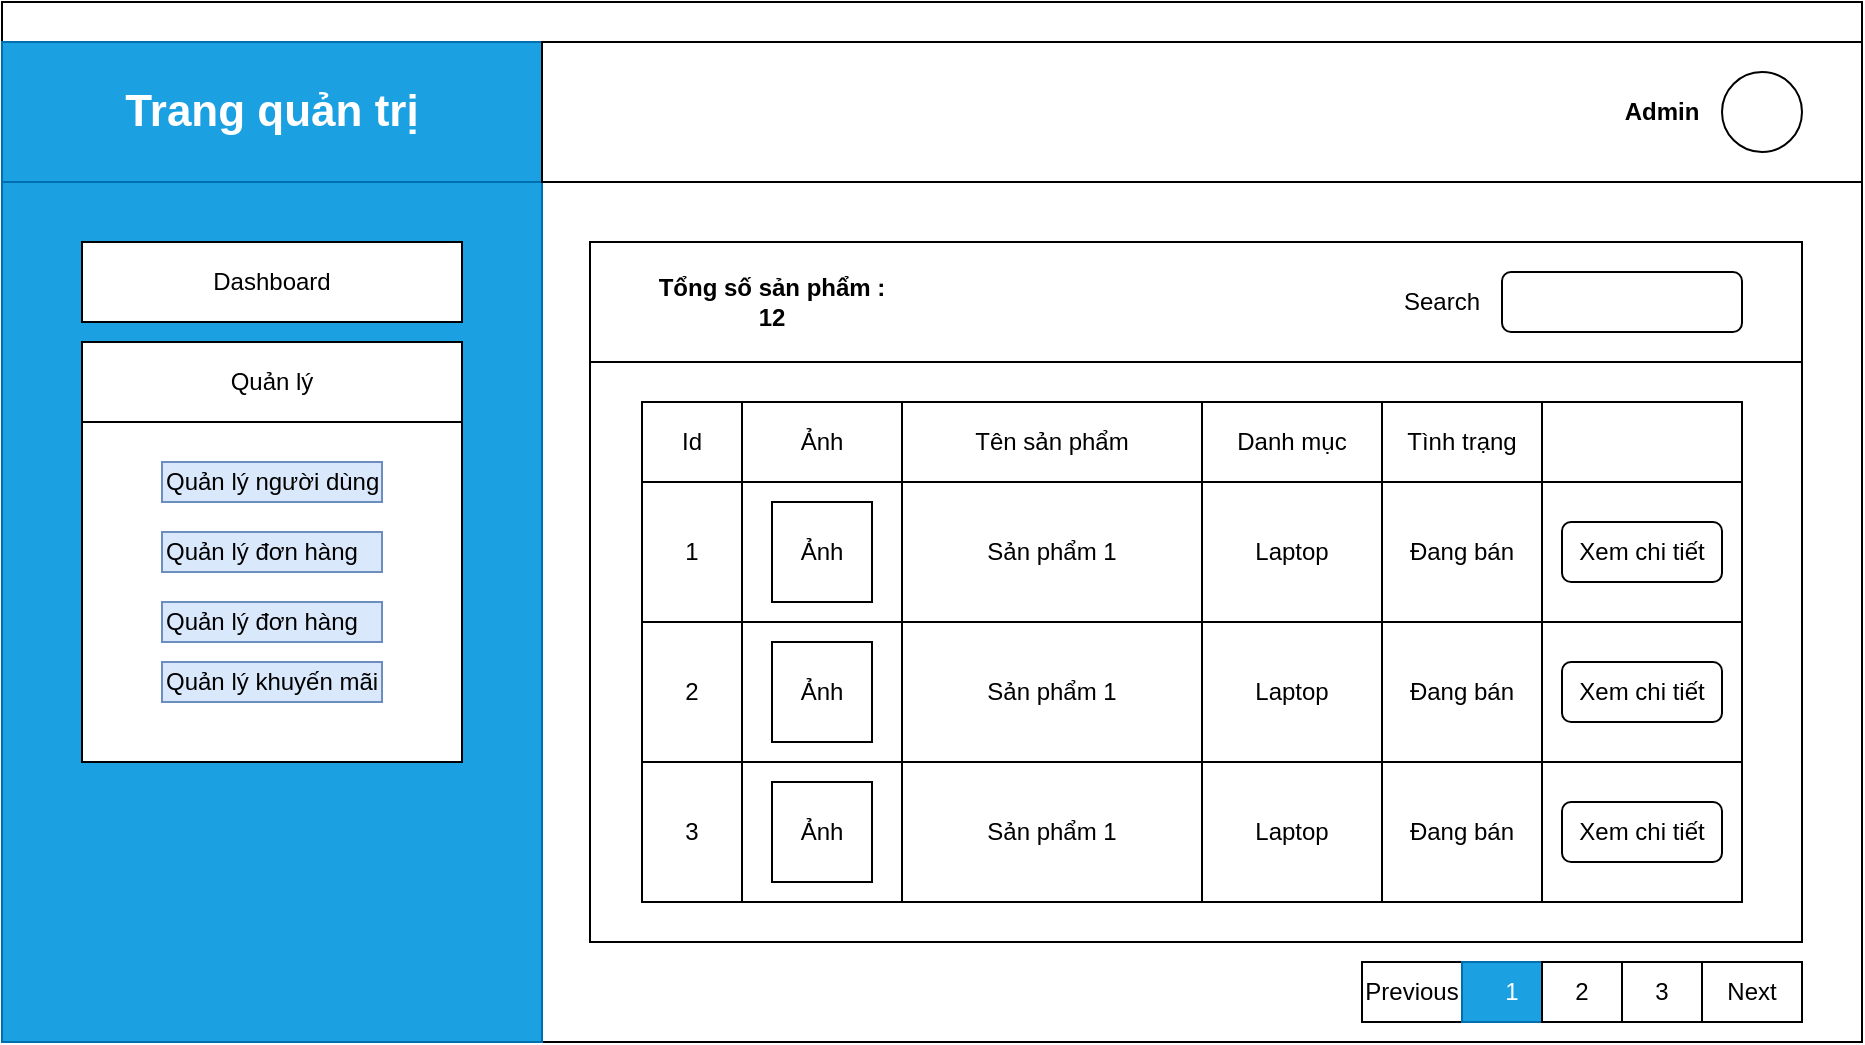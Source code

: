 <mxfile version="14.7.3" type="device"><diagram id="rJoyHAp71LhhKMQaQLpH" name="Page-1"><mxGraphModel dx="1422" dy="1906" grid="1" gridSize="10" guides="1" tooltips="1" connect="1" arrows="1" fold="1" page="1" pageScale="1" pageWidth="827" pageHeight="1169" math="0" shadow="0"><root><mxCell id="0"/><mxCell id="1" parent="0"/><mxCell id="ZC4ilzszAGcQTAruEiJk-1" value="" style="rounded=0;whiteSpace=wrap;html=1;" vertex="1" parent="1"><mxGeometry x="60" y="-20" width="930" height="520" as="geometry"/></mxCell><mxCell id="ZC4ilzszAGcQTAruEiJk-2" value="" style="rounded=0;whiteSpace=wrap;html=1;fillColor=#1ba1e2;strokeColor=#006EAF;fontColor=#ffffff;" vertex="1" parent="1"><mxGeometry x="60" width="270" height="500" as="geometry"/></mxCell><mxCell id="ZC4ilzszAGcQTAruEiJk-3" value="&lt;font style=&quot;font-size: 22px&quot;&gt;&lt;b&gt;Trang quản trị&lt;/b&gt;&lt;/font&gt;" style="rounded=0;whiteSpace=wrap;html=1;fillColor=#1ba1e2;strokeColor=#006EAF;fontColor=#ffffff;" vertex="1" parent="1"><mxGeometry x="60" width="270" height="70" as="geometry"/></mxCell><mxCell id="ZC4ilzszAGcQTAruEiJk-4" value="Dashboard" style="rounded=0;whiteSpace=wrap;html=1;" vertex="1" parent="1"><mxGeometry x="100" y="100" width="190" height="40" as="geometry"/></mxCell><mxCell id="ZC4ilzszAGcQTAruEiJk-5" value="" style="rounded=0;whiteSpace=wrap;html=1;" vertex="1" parent="1"><mxGeometry x="100" y="150" width="190" height="210" as="geometry"/></mxCell><mxCell id="ZC4ilzszAGcQTAruEiJk-6" value="Quản lý" style="rounded=0;whiteSpace=wrap;html=1;" vertex="1" parent="1"><mxGeometry x="100" y="150" width="190" height="40" as="geometry"/></mxCell><mxCell id="ZC4ilzszAGcQTAruEiJk-7" value="Quản lý người dùng" style="text;html=1;strokeColor=#6c8ebf;fillColor=#dae8fc;align=left;verticalAlign=middle;whiteSpace=wrap;rounded=0;" vertex="1" parent="1"><mxGeometry x="140" y="210" width="110" height="20" as="geometry"/></mxCell><mxCell id="ZC4ilzszAGcQTAruEiJk-8" value="Quản lý khuyến mãi" style="text;html=1;strokeColor=#6c8ebf;fillColor=#dae8fc;align=left;verticalAlign=middle;whiteSpace=wrap;rounded=0;" vertex="1" parent="1"><mxGeometry x="140" y="310" width="110" height="20" as="geometry"/></mxCell><mxCell id="ZC4ilzszAGcQTAruEiJk-9" value="Quản lý đơn hàng" style="text;html=1;strokeColor=#6c8ebf;fillColor=#dae8fc;align=left;verticalAlign=middle;whiteSpace=wrap;rounded=0;" vertex="1" parent="1"><mxGeometry x="140" y="280" width="110" height="20" as="geometry"/></mxCell><mxCell id="ZC4ilzszAGcQTAruEiJk-10" value="Quản lý đơn hàng" style="text;html=1;strokeColor=#6c8ebf;fillColor=#dae8fc;align=left;verticalAlign=middle;whiteSpace=wrap;rounded=0;" vertex="1" parent="1"><mxGeometry x="140" y="245" width="110" height="20" as="geometry"/></mxCell><mxCell id="ZC4ilzszAGcQTAruEiJk-11" value="" style="rounded=0;whiteSpace=wrap;html=1;" vertex="1" parent="1"><mxGeometry x="354" y="100" width="606" height="350" as="geometry"/></mxCell><mxCell id="ZC4ilzszAGcQTAruEiJk-12" value="" style="rounded=0;whiteSpace=wrap;html=1;" vertex="1" parent="1"><mxGeometry x="354" y="100" width="606" height="60" as="geometry"/></mxCell><mxCell id="ZC4ilzszAGcQTAruEiJk-13" value="" style="rounded=1;whiteSpace=wrap;html=1;" vertex="1" parent="1"><mxGeometry x="810" y="115" width="120" height="30" as="geometry"/></mxCell><mxCell id="ZC4ilzszAGcQTAruEiJk-14" value="Search" style="text;html=1;strokeColor=none;fillColor=none;align=center;verticalAlign=middle;whiteSpace=wrap;rounded=0;" vertex="1" parent="1"><mxGeometry x="760" y="120" width="40" height="20" as="geometry"/></mxCell><mxCell id="ZC4ilzszAGcQTAruEiJk-15" value="" style="rounded=0;whiteSpace=wrap;html=1;" vertex="1" parent="1"><mxGeometry x="380" y="180" width="550" height="40" as="geometry"/></mxCell><mxCell id="ZC4ilzszAGcQTAruEiJk-16" value="Id" style="rounded=0;whiteSpace=wrap;html=1;" vertex="1" parent="1"><mxGeometry x="380" y="180" width="50" height="40" as="geometry"/></mxCell><mxCell id="ZC4ilzszAGcQTAruEiJk-17" value="Tên sản phẩm" style="rounded=0;whiteSpace=wrap;html=1;" vertex="1" parent="1"><mxGeometry x="510" y="180" width="150" height="40" as="geometry"/></mxCell><mxCell id="ZC4ilzszAGcQTAruEiJk-18" value="Danh mục" style="rounded=0;whiteSpace=wrap;html=1;" vertex="1" parent="1"><mxGeometry x="660" y="180" width="90" height="40" as="geometry"/></mxCell><mxCell id="ZC4ilzszAGcQTAruEiJk-19" value="Tình trạng" style="rounded=0;whiteSpace=wrap;html=1;" vertex="1" parent="1"><mxGeometry x="750" y="180" width="80" height="40" as="geometry"/></mxCell><mxCell id="ZC4ilzszAGcQTAruEiJk-20" value="" style="rounded=0;whiteSpace=wrap;html=1;" vertex="1" parent="1"><mxGeometry x="380" y="220" width="550" height="70" as="geometry"/></mxCell><mxCell id="ZC4ilzszAGcQTAruEiJk-21" value="1" style="rounded=0;whiteSpace=wrap;html=1;" vertex="1" parent="1"><mxGeometry x="380" y="220" width="50" height="70" as="geometry"/></mxCell><mxCell id="ZC4ilzszAGcQTAruEiJk-22" value="Sản phẩm 1" style="rounded=0;whiteSpace=wrap;html=1;" vertex="1" parent="1"><mxGeometry x="510" y="220" width="150" height="70" as="geometry"/></mxCell><mxCell id="ZC4ilzszAGcQTAruEiJk-23" value="Laptop" style="rounded=0;whiteSpace=wrap;html=1;" vertex="1" parent="1"><mxGeometry x="660" y="220" width="90" height="70" as="geometry"/></mxCell><mxCell id="ZC4ilzszAGcQTAruEiJk-24" value="Đang bán" style="rounded=0;whiteSpace=wrap;html=1;" vertex="1" parent="1"><mxGeometry x="750" y="220" width="80" height="70" as="geometry"/></mxCell><mxCell id="ZC4ilzszAGcQTAruEiJk-40" value="Xem chi tiết" style="rounded=1;whiteSpace=wrap;html=1;" vertex="1" parent="1"><mxGeometry x="840" y="240" width="80" height="30" as="geometry"/></mxCell><mxCell id="ZC4ilzszAGcQTAruEiJk-50" value="&lt;b&gt;Tổng số sản phẩm : 12&lt;/b&gt;" style="text;html=1;strokeColor=none;fillColor=none;align=center;verticalAlign=middle;whiteSpace=wrap;rounded=0;" vertex="1" parent="1"><mxGeometry x="380" y="120" width="130" height="20" as="geometry"/></mxCell><mxCell id="ZC4ilzszAGcQTAruEiJk-51" value="" style="rounded=0;whiteSpace=wrap;html=1;" vertex="1" parent="1"><mxGeometry x="330" width="660" height="70" as="geometry"/></mxCell><mxCell id="ZC4ilzszAGcQTAruEiJk-52" value="" style="ellipse;whiteSpace=wrap;html=1;aspect=fixed;" vertex="1" parent="1"><mxGeometry x="920" y="15" width="40" height="40" as="geometry"/></mxCell><mxCell id="ZC4ilzszAGcQTAruEiJk-53" value="&lt;b&gt;Admin&lt;/b&gt;" style="text;html=1;strokeColor=none;fillColor=none;align=center;verticalAlign=middle;whiteSpace=wrap;rounded=0;" vertex="1" parent="1"><mxGeometry x="870" y="25" width="40" height="20" as="geometry"/></mxCell><mxCell id="ZC4ilzszAGcQTAruEiJk-54" value="Previous" style="rounded=0;whiteSpace=wrap;html=1;" vertex="1" parent="1"><mxGeometry x="740" y="460" width="50" height="30" as="geometry"/></mxCell><mxCell id="ZC4ilzszAGcQTAruEiJk-55" value="1" style="rounded=0;whiteSpace=wrap;html=1;fillColor=#1ba1e2;strokeColor=#006EAF;fontColor=#ffffff;" vertex="1" parent="1"><mxGeometry x="790" y="460" width="50" height="30" as="geometry"/></mxCell><mxCell id="ZC4ilzszAGcQTAruEiJk-56" value="2" style="rounded=0;whiteSpace=wrap;html=1;" vertex="1" parent="1"><mxGeometry x="830" y="460" width="40" height="30" as="geometry"/></mxCell><mxCell id="ZC4ilzszAGcQTAruEiJk-57" value="3" style="rounded=0;whiteSpace=wrap;html=1;" vertex="1" parent="1"><mxGeometry x="870" y="460" width="40" height="30" as="geometry"/></mxCell><mxCell id="ZC4ilzszAGcQTAruEiJk-58" value="Next" style="rounded=0;whiteSpace=wrap;html=1;" vertex="1" parent="1"><mxGeometry x="910" y="460" width="50" height="30" as="geometry"/></mxCell><mxCell id="ZC4ilzszAGcQTAruEiJk-63" value="" style="rounded=0;whiteSpace=wrap;html=1;" vertex="1" parent="1"><mxGeometry x="430" y="220" width="80" height="70" as="geometry"/></mxCell><mxCell id="ZC4ilzszAGcQTAruEiJk-64" value="Ảnh" style="whiteSpace=wrap;html=1;aspect=fixed;" vertex="1" parent="1"><mxGeometry x="445" y="230" width="50" height="50" as="geometry"/></mxCell><mxCell id="ZC4ilzszAGcQTAruEiJk-75" value="" style="rounded=0;whiteSpace=wrap;html=1;" vertex="1" parent="1"><mxGeometry x="380" y="290" width="550" height="70" as="geometry"/></mxCell><mxCell id="ZC4ilzszAGcQTAruEiJk-77" value="Sản phẩm 1" style="rounded=0;whiteSpace=wrap;html=1;" vertex="1" parent="1"><mxGeometry x="510" y="290" width="150" height="70" as="geometry"/></mxCell><mxCell id="ZC4ilzszAGcQTAruEiJk-78" value="Laptop" style="rounded=0;whiteSpace=wrap;html=1;" vertex="1" parent="1"><mxGeometry x="660" y="290" width="90" height="70" as="geometry"/></mxCell><mxCell id="ZC4ilzszAGcQTAruEiJk-79" value="Đang bán" style="rounded=0;whiteSpace=wrap;html=1;" vertex="1" parent="1"><mxGeometry x="750" y="290" width="80" height="70" as="geometry"/></mxCell><mxCell id="ZC4ilzszAGcQTAruEiJk-80" value="Xem chi tiết" style="rounded=1;whiteSpace=wrap;html=1;" vertex="1" parent="1"><mxGeometry x="840" y="310" width="80" height="30" as="geometry"/></mxCell><mxCell id="ZC4ilzszAGcQTAruEiJk-81" value="" style="rounded=0;whiteSpace=wrap;html=1;" vertex="1" parent="1"><mxGeometry x="430" y="290" width="80" height="70" as="geometry"/></mxCell><mxCell id="ZC4ilzszAGcQTAruEiJk-85" value="2" style="rounded=0;whiteSpace=wrap;html=1;" vertex="1" parent="1"><mxGeometry x="380" y="290" width="50" height="70" as="geometry"/></mxCell><mxCell id="ZC4ilzszAGcQTAruEiJk-86" value="Ảnh" style="whiteSpace=wrap;html=1;aspect=fixed;" vertex="1" parent="1"><mxGeometry x="445" y="300" width="50" height="50" as="geometry"/></mxCell><mxCell id="ZC4ilzszAGcQTAruEiJk-88" value="" style="rounded=0;whiteSpace=wrap;html=1;" vertex="1" parent="1"><mxGeometry x="380" y="360" width="550" height="70" as="geometry"/></mxCell><mxCell id="ZC4ilzszAGcQTAruEiJk-89" value="3" style="rounded=0;whiteSpace=wrap;html=1;" vertex="1" parent="1"><mxGeometry x="380" y="360" width="50" height="70" as="geometry"/></mxCell><mxCell id="ZC4ilzszAGcQTAruEiJk-90" value="Sản phẩm 1" style="rounded=0;whiteSpace=wrap;html=1;" vertex="1" parent="1"><mxGeometry x="510" y="360" width="150" height="70" as="geometry"/></mxCell><mxCell id="ZC4ilzszAGcQTAruEiJk-91" value="Laptop" style="rounded=0;whiteSpace=wrap;html=1;" vertex="1" parent="1"><mxGeometry x="660" y="360" width="90" height="70" as="geometry"/></mxCell><mxCell id="ZC4ilzszAGcQTAruEiJk-92" value="Đang bán" style="rounded=0;whiteSpace=wrap;html=1;" vertex="1" parent="1"><mxGeometry x="750" y="360" width="80" height="70" as="geometry"/></mxCell><mxCell id="ZC4ilzszAGcQTAruEiJk-93" value="Xem chi tiết" style="rounded=1;whiteSpace=wrap;html=1;" vertex="1" parent="1"><mxGeometry x="840" y="380" width="80" height="30" as="geometry"/></mxCell><mxCell id="ZC4ilzszAGcQTAruEiJk-94" value="" style="rounded=0;whiteSpace=wrap;html=1;" vertex="1" parent="1"><mxGeometry x="430" y="360" width="80" height="70" as="geometry"/></mxCell><mxCell id="ZC4ilzszAGcQTAruEiJk-95" value="Ảnh" style="whiteSpace=wrap;html=1;aspect=fixed;" vertex="1" parent="1"><mxGeometry x="445" y="370" width="50" height="50" as="geometry"/></mxCell><mxCell id="ZC4ilzszAGcQTAruEiJk-105" value="Ảnh" style="rounded=0;whiteSpace=wrap;html=1;" vertex="1" parent="1"><mxGeometry x="430" y="180" width="80" height="40" as="geometry"/></mxCell></root></mxGraphModel></diagram></mxfile>